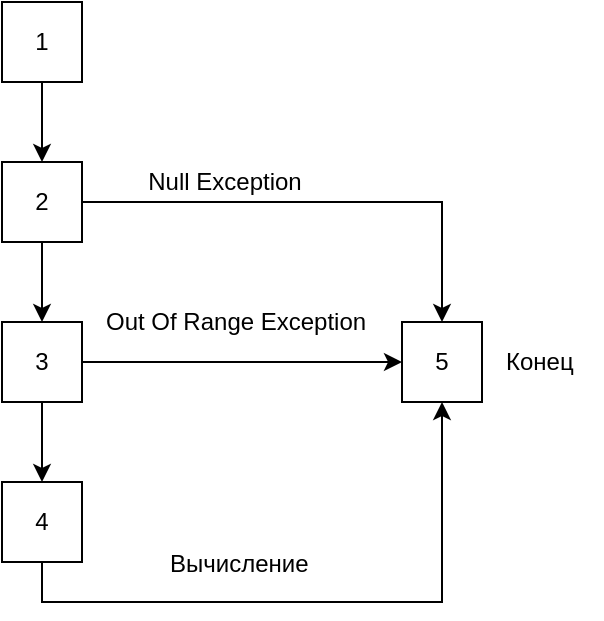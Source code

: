 <mxfile version="12.0.2" type="device" pages="1"><diagram id="cwgQFXRv87vkAhQPx7ug" name="Page-1"><mxGraphModel dx="446" dy="721" grid="1" gridSize="10" guides="1" tooltips="1" connect="1" arrows="1" fold="1" page="1" pageScale="1" pageWidth="827" pageHeight="1169" math="0" shadow="0"><root><mxCell id="0"/><mxCell id="1" parent="0"/><mxCell id="E6YE4DKoY7DALQFMlmjq-5" style="edgeStyle=orthogonalEdgeStyle;rounded=0;orthogonalLoop=1;jettySize=auto;html=1;exitX=0.5;exitY=1;exitDx=0;exitDy=0;entryX=0.5;entryY=0;entryDx=0;entryDy=0;" parent="1" source="E6YE4DKoY7DALQFMlmjq-1" target="E6YE4DKoY7DALQFMlmjq-2" edge="1"><mxGeometry relative="1" as="geometry"/></mxCell><mxCell id="E6YE4DKoY7DALQFMlmjq-1" value="1" style="rounded=0;whiteSpace=wrap;html=1;" parent="1" vertex="1"><mxGeometry x="80" y="40" width="40" height="40" as="geometry"/></mxCell><mxCell id="E6YE4DKoY7DALQFMlmjq-7" style="edgeStyle=orthogonalEdgeStyle;rounded=0;orthogonalLoop=1;jettySize=auto;html=1;exitX=1;exitY=0.5;exitDx=0;exitDy=0;entryX=0.5;entryY=0;entryDx=0;entryDy=0;" parent="1" source="E6YE4DKoY7DALQFMlmjq-2" target="E6YE4DKoY7DALQFMlmjq-4" edge="1"><mxGeometry relative="1" as="geometry"/></mxCell><mxCell id="E6YE4DKoY7DALQFMlmjq-13" value="Null Exception" style="text;html=1;resizable=0;points=[];align=center;verticalAlign=middle;labelBackgroundColor=#ffffff;" parent="E6YE4DKoY7DALQFMlmjq-7" vertex="1" connectable="0"><mxGeometry x="-0.491" y="2" relative="1" as="geometry"><mxPoint x="9.5" y="-8" as="offset"/></mxGeometry></mxCell><mxCell id="E6YE4DKoY7DALQFMlmjq-8" style="edgeStyle=orthogonalEdgeStyle;rounded=0;orthogonalLoop=1;jettySize=auto;html=1;exitX=0.5;exitY=1;exitDx=0;exitDy=0;entryX=0.5;entryY=0;entryDx=0;entryDy=0;" parent="1" source="E6YE4DKoY7DALQFMlmjq-2" target="E6YE4DKoY7DALQFMlmjq-3" edge="1"><mxGeometry relative="1" as="geometry"/></mxCell><mxCell id="E6YE4DKoY7DALQFMlmjq-2" value="2" style="rounded=0;whiteSpace=wrap;html=1;" parent="1" vertex="1"><mxGeometry x="80" y="120" width="40" height="40" as="geometry"/></mxCell><mxCell id="E6YE4DKoY7DALQFMlmjq-9" style="edgeStyle=orthogonalEdgeStyle;rounded=0;orthogonalLoop=1;jettySize=auto;html=1;exitX=1;exitY=0.5;exitDx=0;exitDy=0;entryX=0;entryY=0.5;entryDx=0;entryDy=0;" parent="1" source="E6YE4DKoY7DALQFMlmjq-3" target="E6YE4DKoY7DALQFMlmjq-4" edge="1"><mxGeometry relative="1" as="geometry"/></mxCell><mxCell id="E6YE4DKoY7DALQFMlmjq-11" style="edgeStyle=orthogonalEdgeStyle;rounded=0;orthogonalLoop=1;jettySize=auto;html=1;exitX=0.5;exitY=1;exitDx=0;exitDy=0;entryX=0.5;entryY=0;entryDx=0;entryDy=0;" parent="1" source="E6YE4DKoY7DALQFMlmjq-3" target="E6YE4DKoY7DALQFMlmjq-10" edge="1"><mxGeometry relative="1" as="geometry"/></mxCell><mxCell id="E6YE4DKoY7DALQFMlmjq-3" value="3" style="rounded=0;whiteSpace=wrap;html=1;" parent="1" vertex="1"><mxGeometry x="80" y="200" width="40" height="40" as="geometry"/></mxCell><mxCell id="E6YE4DKoY7DALQFMlmjq-4" value="5" style="rounded=0;whiteSpace=wrap;html=1;" parent="1" vertex="1"><mxGeometry x="280" y="200" width="40" height="40" as="geometry"/></mxCell><mxCell id="E6YE4DKoY7DALQFMlmjq-12" style="edgeStyle=orthogonalEdgeStyle;rounded=0;orthogonalLoop=1;jettySize=auto;html=1;exitX=0.5;exitY=1;exitDx=0;exitDy=0;entryX=0.5;entryY=1;entryDx=0;entryDy=0;" parent="1" source="E6YE4DKoY7DALQFMlmjq-10" target="E6YE4DKoY7DALQFMlmjq-4" edge="1"><mxGeometry relative="1" as="geometry"/></mxCell><mxCell id="E6YE4DKoY7DALQFMlmjq-10" value="4" style="rounded=0;whiteSpace=wrap;html=1;" parent="1" vertex="1"><mxGeometry x="80" y="280" width="40" height="40" as="geometry"/></mxCell><mxCell id="E6YE4DKoY7DALQFMlmjq-14" value="Out Of Range Exception" style="text;html=1;resizable=0;points=[];autosize=1;align=left;verticalAlign=top;spacingTop=-4;" parent="1" vertex="1"><mxGeometry x="130" y="190" width="150" height="20" as="geometry"/></mxCell><mxCell id="nc4f7AERiydHl0xAkqIe-1" value="Конец" style="text;html=1;resizable=0;points=[];autosize=1;align=left;verticalAlign=top;spacingTop=-4;" vertex="1" parent="1"><mxGeometry x="330" y="210" width="50" height="20" as="geometry"/></mxCell><mxCell id="nc4f7AERiydHl0xAkqIe-2" value="Вычисление" style="text;html=1;resizable=0;points=[];autosize=1;align=left;verticalAlign=top;spacingTop=-4;" vertex="1" parent="1"><mxGeometry x="162" y="311" width="80" height="20" as="geometry"/></mxCell></root></mxGraphModel></diagram></mxfile>